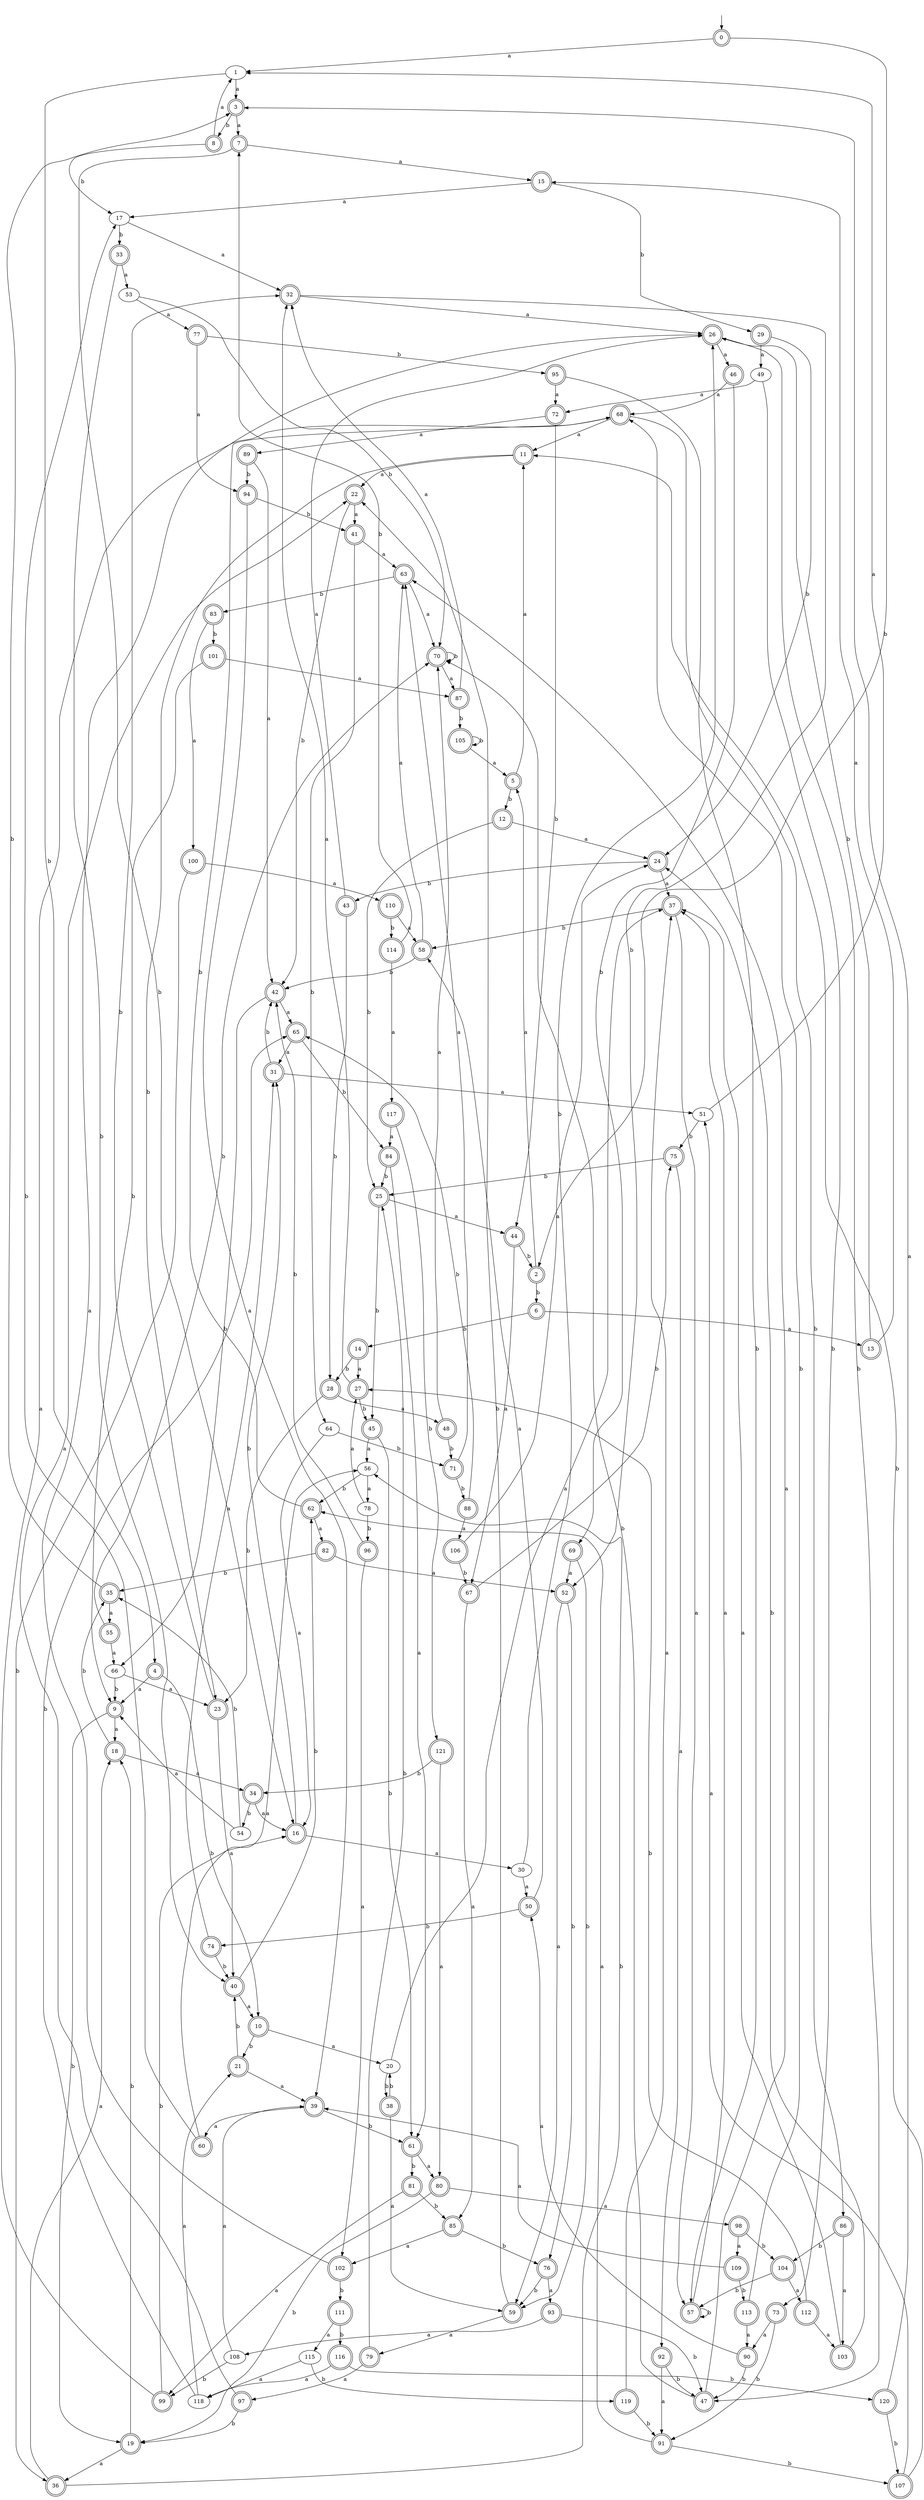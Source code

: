 digraph RandomDFA {
  __start0 [label="", shape=none];
  __start0 -> 0 [label=""];
  0 [shape=circle] [shape=doublecircle]
  0 -> 1 [label="a"]
  0 -> 2 [label="b"]
  1
  1 -> 3 [label="a"]
  1 -> 4 [label="b"]
  2 [shape=doublecircle]
  2 -> 5 [label="a"]
  2 -> 6 [label="b"]
  3 [shape=doublecircle]
  3 -> 7 [label="a"]
  3 -> 8 [label="b"]
  4 [shape=doublecircle]
  4 -> 9 [label="a"]
  4 -> 10 [label="b"]
  5 [shape=doublecircle]
  5 -> 11 [label="a"]
  5 -> 12 [label="b"]
  6 [shape=doublecircle]
  6 -> 13 [label="a"]
  6 -> 14 [label="b"]
  7 [shape=doublecircle]
  7 -> 15 [label="a"]
  7 -> 16 [label="b"]
  8 [shape=doublecircle]
  8 -> 1 [label="a"]
  8 -> 17 [label="b"]
  9 [shape=doublecircle]
  9 -> 18 [label="a"]
  9 -> 19 [label="b"]
  10 [shape=doublecircle]
  10 -> 20 [label="a"]
  10 -> 21 [label="b"]
  11 [shape=doublecircle]
  11 -> 22 [label="a"]
  11 -> 23 [label="b"]
  12 [shape=doublecircle]
  12 -> 24 [label="a"]
  12 -> 25 [label="b"]
  13 [shape=doublecircle]
  13 -> 15 [label="a"]
  13 -> 26 [label="b"]
  14 [shape=doublecircle]
  14 -> 27 [label="a"]
  14 -> 28 [label="b"]
  15 [shape=doublecircle]
  15 -> 17 [label="a"]
  15 -> 29 [label="b"]
  16 [shape=doublecircle]
  16 -> 30 [label="a"]
  16 -> 31 [label="b"]
  17
  17 -> 32 [label="a"]
  17 -> 33 [label="b"]
  18 [shape=doublecircle]
  18 -> 34 [label="a"]
  18 -> 35 [label="b"]
  19 [shape=doublecircle]
  19 -> 36 [label="a"]
  19 -> 18 [label="b"]
  20
  20 -> 37 [label="a"]
  20 -> 38 [label="b"]
  21 [shape=doublecircle]
  21 -> 39 [label="a"]
  21 -> 40 [label="b"]
  22 [shape=doublecircle]
  22 -> 41 [label="a"]
  22 -> 42 [label="b"]
  23 [shape=doublecircle]
  23 -> 40 [label="a"]
  23 -> 32 [label="b"]
  24 [shape=doublecircle]
  24 -> 37 [label="a"]
  24 -> 43 [label="b"]
  25 [shape=doublecircle]
  25 -> 44 [label="a"]
  25 -> 45 [label="b"]
  26 [shape=doublecircle]
  26 -> 46 [label="a"]
  26 -> 47 [label="b"]
  27 [shape=doublecircle]
  27 -> 32 [label="a"]
  27 -> 45 [label="b"]
  28 [shape=doublecircle]
  28 -> 48 [label="a"]
  28 -> 23 [label="b"]
  29 [shape=doublecircle]
  29 -> 49 [label="a"]
  29 -> 24 [label="b"]
  30
  30 -> 50 [label="a"]
  30 -> 26 [label="b"]
  31 [shape=doublecircle]
  31 -> 51 [label="a"]
  31 -> 42 [label="b"]
  32 [shape=doublecircle]
  32 -> 26 [label="a"]
  32 -> 52 [label="b"]
  33 [shape=doublecircle]
  33 -> 53 [label="a"]
  33 -> 40 [label="b"]
  34 [shape=doublecircle]
  34 -> 16 [label="a"]
  34 -> 54 [label="b"]
  35 [shape=doublecircle]
  35 -> 55 [label="a"]
  35 -> 3 [label="b"]
  36 [shape=doublecircle]
  36 -> 18 [label="a"]
  36 -> 56 [label="b"]
  37 [shape=doublecircle]
  37 -> 57 [label="a"]
  37 -> 58 [label="b"]
  38 [shape=doublecircle]
  38 -> 59 [label="a"]
  38 -> 20 [label="b"]
  39 [shape=doublecircle]
  39 -> 60 [label="a"]
  39 -> 61 [label="b"]
  40 [shape=doublecircle]
  40 -> 10 [label="a"]
  40 -> 62 [label="b"]
  41 [shape=doublecircle]
  41 -> 63 [label="a"]
  41 -> 64 [label="b"]
  42 [shape=doublecircle]
  42 -> 65 [label="a"]
  42 -> 66 [label="b"]
  43 [shape=doublecircle]
  43 -> 26 [label="a"]
  43 -> 28 [label="b"]
  44 [shape=doublecircle]
  44 -> 67 [label="a"]
  44 -> 2 [label="b"]
  45 [shape=doublecircle]
  45 -> 56 [label="a"]
  45 -> 61 [label="b"]
  46 [shape=doublecircle]
  46 -> 68 [label="a"]
  46 -> 69 [label="b"]
  47 [shape=doublecircle]
  47 -> 63 [label="a"]
  47 -> 70 [label="b"]
  48 [shape=doublecircle]
  48 -> 70 [label="a"]
  48 -> 71 [label="b"]
  49
  49 -> 72 [label="a"]
  49 -> 73 [label="b"]
  50 [shape=doublecircle]
  50 -> 58 [label="a"]
  50 -> 74 [label="b"]
  51
  51 -> 1 [label="a"]
  51 -> 75 [label="b"]
  52 [shape=doublecircle]
  52 -> 59 [label="a"]
  52 -> 76 [label="b"]
  53
  53 -> 77 [label="a"]
  53 -> 70 [label="b"]
  54
  54 -> 9 [label="a"]
  54 -> 35 [label="b"]
  55 [shape=doublecircle]
  55 -> 66 [label="a"]
  55 -> 70 [label="b"]
  56
  56 -> 78 [label="a"]
  56 -> 62 [label="b"]
  57 [shape=doublecircle]
  57 -> 37 [label="a"]
  57 -> 57 [label="b"]
  58 [shape=doublecircle]
  58 -> 63 [label="a"]
  58 -> 42 [label="b"]
  59 [shape=doublecircle]
  59 -> 79 [label="a"]
  59 -> 22 [label="b"]
  60 [shape=doublecircle]
  60 -> 56 [label="a"]
  60 -> 17 [label="b"]
  61 [shape=doublecircle]
  61 -> 80 [label="a"]
  61 -> 81 [label="b"]
  62 [shape=doublecircle]
  62 -> 82 [label="a"]
  62 -> 68 [label="b"]
  63 [shape=doublecircle]
  63 -> 70 [label="a"]
  63 -> 83 [label="b"]
  64
  64 -> 16 [label="a"]
  64 -> 71 [label="b"]
  65 [shape=doublecircle]
  65 -> 31 [label="a"]
  65 -> 84 [label="b"]
  66
  66 -> 23 [label="a"]
  66 -> 9 [label="b"]
  67 [shape=doublecircle]
  67 -> 85 [label="a"]
  67 -> 75 [label="b"]
  68 [shape=doublecircle]
  68 -> 11 [label="a"]
  68 -> 86 [label="b"]
  69 [shape=doublecircle]
  69 -> 52 [label="a"]
  69 -> 59 [label="b"]
  70 [shape=doublecircle]
  70 -> 87 [label="a"]
  70 -> 70 [label="b"]
  71 [shape=doublecircle]
  71 -> 63 [label="a"]
  71 -> 88 [label="b"]
  72 [shape=doublecircle]
  72 -> 89 [label="a"]
  72 -> 44 [label="b"]
  73 [shape=doublecircle]
  73 -> 90 [label="a"]
  73 -> 91 [label="b"]
  74 [shape=doublecircle]
  74 -> 31 [label="a"]
  74 -> 40 [label="b"]
  75 [shape=doublecircle]
  75 -> 92 [label="a"]
  75 -> 25 [label="b"]
  76 [shape=doublecircle]
  76 -> 93 [label="a"]
  76 -> 59 [label="b"]
  77 [shape=doublecircle]
  77 -> 94 [label="a"]
  77 -> 95 [label="b"]
  78
  78 -> 27 [label="a"]
  78 -> 96 [label="b"]
  79 [shape=doublecircle]
  79 -> 97 [label="a"]
  79 -> 25 [label="b"]
  80 [shape=doublecircle]
  80 -> 98 [label="a"]
  80 -> 19 [label="b"]
  81 [shape=doublecircle]
  81 -> 99 [label="a"]
  81 -> 85 [label="b"]
  82 [shape=doublecircle]
  82 -> 52 [label="a"]
  82 -> 35 [label="b"]
  83 [shape=doublecircle]
  83 -> 100 [label="a"]
  83 -> 101 [label="b"]
  84 [shape=doublecircle]
  84 -> 61 [label="a"]
  84 -> 25 [label="b"]
  85 [shape=doublecircle]
  85 -> 102 [label="a"]
  85 -> 76 [label="b"]
  86 [shape=doublecircle]
  86 -> 103 [label="a"]
  86 -> 104 [label="b"]
  87 [shape=doublecircle]
  87 -> 32 [label="a"]
  87 -> 105 [label="b"]
  88 [shape=doublecircle]
  88 -> 106 [label="a"]
  88 -> 65 [label="b"]
  89 [shape=doublecircle]
  89 -> 42 [label="a"]
  89 -> 94 [label="b"]
  90 [shape=doublecircle]
  90 -> 50 [label="a"]
  90 -> 47 [label="b"]
  91 [shape=doublecircle]
  91 -> 62 [label="a"]
  91 -> 107 [label="b"]
  92 [shape=doublecircle]
  92 -> 91 [label="a"]
  92 -> 47 [label="b"]
  93 [shape=doublecircle]
  93 -> 108 [label="a"]
  93 -> 47 [label="b"]
  94 [shape=doublecircle]
  94 -> 39 [label="a"]
  94 -> 41 [label="b"]
  95 [shape=doublecircle]
  95 -> 72 [label="a"]
  95 -> 57 [label="b"]
  96 [shape=doublecircle]
  96 -> 102 [label="a"]
  96 -> 42 [label="b"]
  97 [shape=doublecircle]
  97 -> 22 [label="a"]
  97 -> 19 [label="b"]
  98 [shape=doublecircle]
  98 -> 109 [label="a"]
  98 -> 104 [label="b"]
  99 [shape=doublecircle]
  99 -> 68 [label="a"]
  99 -> 16 [label="b"]
  100 [shape=doublecircle]
  100 -> 110 [label="a"]
  100 -> 36 [label="b"]
  101 [shape=doublecircle]
  101 -> 87 [label="a"]
  101 -> 9 [label="b"]
  102 [shape=doublecircle]
  102 -> 26 [label="a"]
  102 -> 111 [label="b"]
  103 [shape=doublecircle]
  103 -> 37 [label="a"]
  103 -> 24 [label="b"]
  104 [shape=doublecircle]
  104 -> 112 [label="a"]
  104 -> 57 [label="b"]
  105 [shape=doublecircle]
  105 -> 5 [label="a"]
  105 -> 105 [label="b"]
  106 [shape=doublecircle]
  106 -> 24 [label="a"]
  106 -> 67 [label="b"]
  107 [shape=doublecircle]
  107 -> 51 [label="a"]
  107 -> 11 [label="b"]
  108
  108 -> 39 [label="a"]
  108 -> 99 [label="b"]
  109 [shape=doublecircle]
  109 -> 39 [label="a"]
  109 -> 113 [label="b"]
  110 [shape=doublecircle]
  110 -> 58 [label="a"]
  110 -> 114 [label="b"]
  111 [shape=doublecircle]
  111 -> 115 [label="a"]
  111 -> 116 [label="b"]
  112 [shape=doublecircle]
  112 -> 103 [label="a"]
  112 -> 27 [label="b"]
  113 [shape=doublecircle]
  113 -> 90 [label="a"]
  113 -> 68 [label="b"]
  114 [shape=doublecircle]
  114 -> 117 [label="a"]
  114 -> 7 [label="b"]
  115
  115 -> 118 [label="a"]
  115 -> 119 [label="b"]
  116 [shape=doublecircle]
  116 -> 118 [label="a"]
  116 -> 120 [label="b"]
  117 [shape=doublecircle]
  117 -> 84 [label="a"]
  117 -> 121 [label="b"]
  118
  118 -> 21 [label="a"]
  118 -> 65 [label="b"]
  119 [shape=doublecircle]
  119 -> 37 [label="a"]
  119 -> 91 [label="b"]
  120 [shape=doublecircle]
  120 -> 3 [label="a"]
  120 -> 107 [label="b"]
  121 [shape=doublecircle]
  121 -> 80 [label="a"]
  121 -> 34 [label="b"]
}
